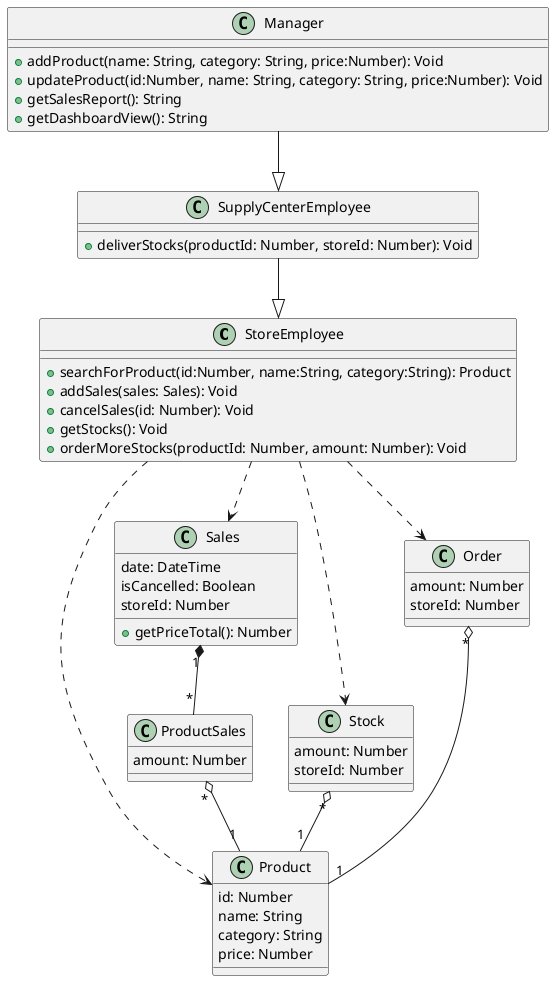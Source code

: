 @startuml class
class StoreEmployee {
    + searchForProduct(id:Number, name:String, category:String): Product
    + addSales(sales: Sales): Void
    + cancelSales(id: Number): Void    
    + getStocks(): Void
    + orderMoreStocks(productId: Number, amount: Number): Void
}

class SupplyCenterEmployee {
    + deliverStocks(productId: Number, storeId: Number): Void
}

class Manager {
    + addProduct(name: String, category: String, price:Number): Void
    + updateProduct(id:Number, name: String, category: String, price:Number): Void
    + getSalesReport(): String
    + getDashboardView(): String
}

class Product {
    id: Number
    name: String
    category: String
    price: Number
}

class Sales {
    date: DateTime
    isCancelled: Boolean
    storeId: Number
    + getPriceTotal(): Number
}

class Stock {
    amount: Number
    storeId: Number
}

class Order {
    amount: Number
    storeId: Number
}

class ProductSales {
    amount: Number
}

StoreEmployee ..> Sales

StoreEmployee ..> Product

StoreEmployee ..> Stock

StoreEmployee ..> Order

SupplyCenterEmployee --|> StoreEmployee

Manager --|> SupplyCenterEmployee

Sales "1" *-- "*" ProductSales

ProductSales "*" o-- "1" Product

Stock "*" o-- "1" Product

Order "*" o-- "1" Product
@enduml